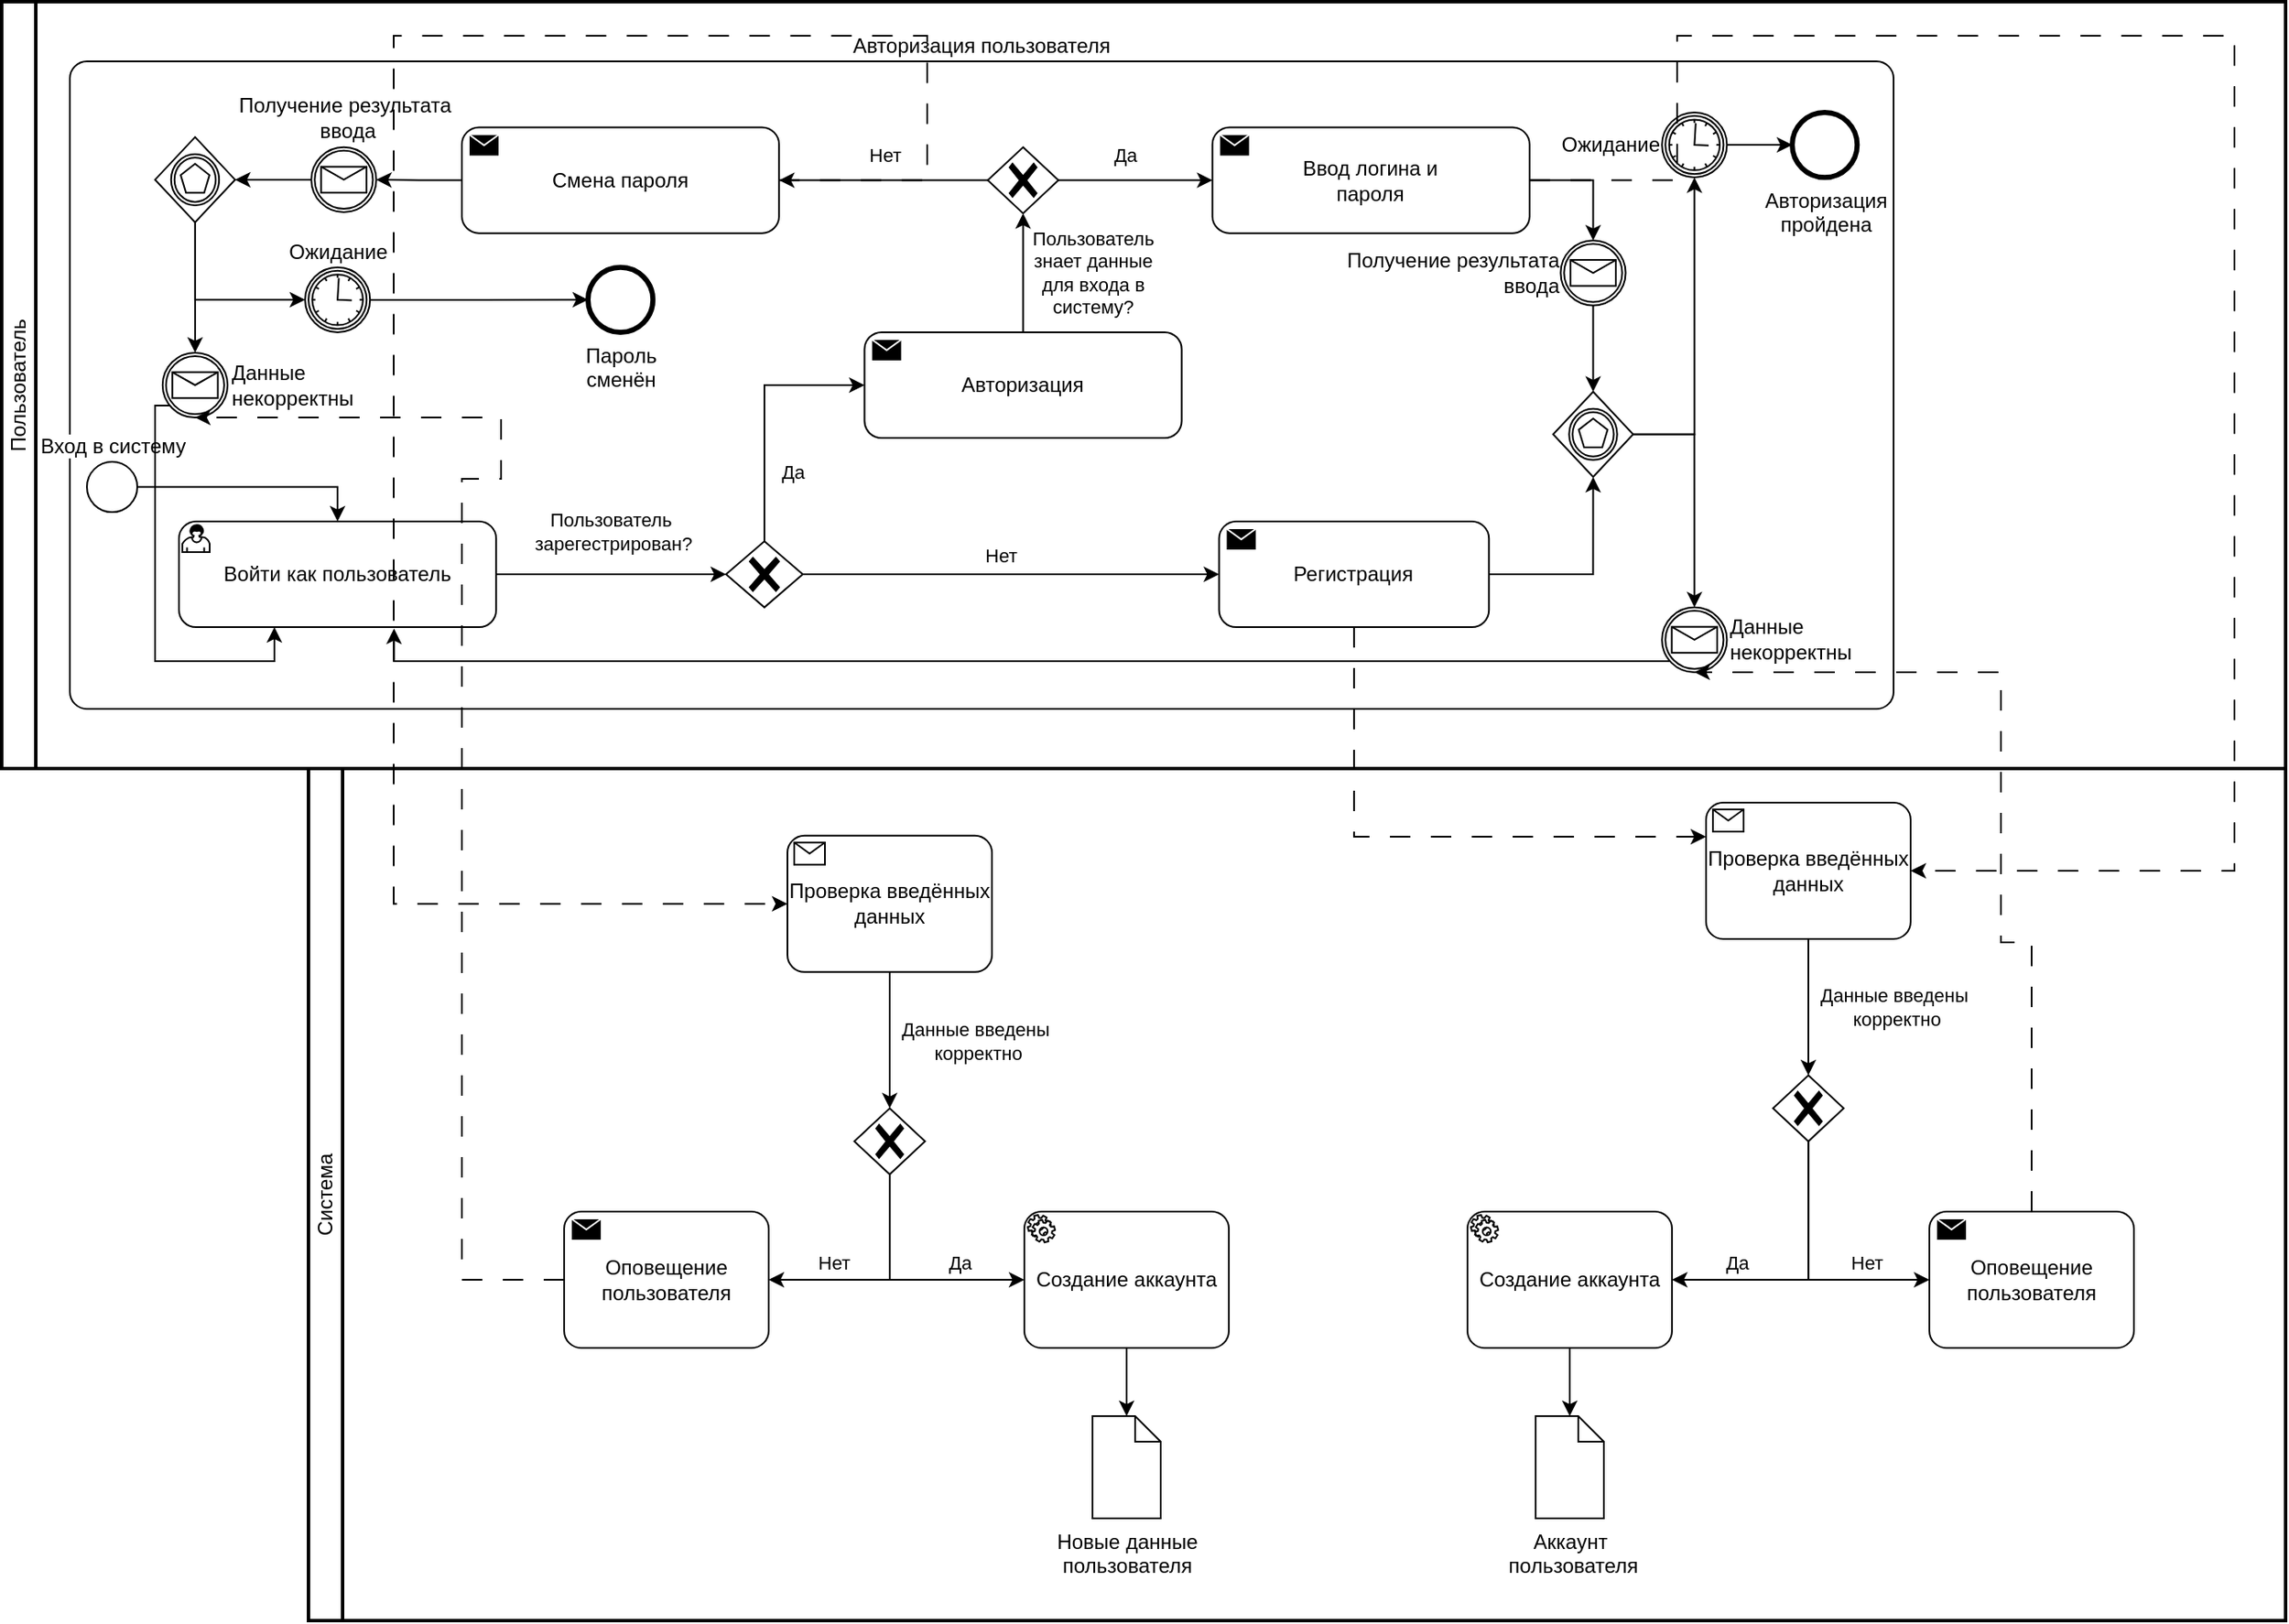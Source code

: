 <mxfile version="22.0.2" type="device">
  <diagram name="Страница — 1" id="3GIuye52539Su6vPvRA3">
    <mxGraphModel dx="1134" dy="617" grid="1" gridSize="10" guides="1" tooltips="1" connect="1" arrows="1" fold="1" page="1" pageScale="1" pageWidth="827" pageHeight="1169" math="0" shadow="0">
      <root>
        <mxCell id="0" />
        <mxCell id="1" parent="0" />
        <mxCell id="qgdFLBGVst71Hf-DFrZd-1" value="Пользователь" style="swimlane;html=1;startSize=20;fontStyle=0;collapsible=0;horizontal=0;swimlaneLine=1;swimlaneFillColor=#ffffff;strokeWidth=2;whiteSpace=wrap;labelPosition=center;verticalLabelPosition=middle;align=center;verticalAlign=middle;" parent="1" vertex="1">
          <mxGeometry x="40" y="130" width="1340" height="450" as="geometry" />
        </mxCell>
        <mxCell id="qgdFLBGVst71Hf-DFrZd-39" value="Авторизация пользователя" style="points=[[0.25,0,0],[0.5,0,0],[0.75,0,0],[1,0.25,0],[1,0.5,0],[1,0.75,0],[0.75,1,0],[0.5,1,0],[0.25,1,0],[0,0.75,0],[0,0.5,0],[0,0.25,0]];shape=mxgraph.bpmn.task;whiteSpace=wrap;rectStyle=rounded;size=10;html=1;container=1;expand=0;collapsible=0;taskMarker=abstract;labelPosition=center;verticalLabelPosition=top;align=center;verticalAlign=bottom;" parent="qgdFLBGVst71Hf-DFrZd-1" vertex="1">
          <mxGeometry x="40" y="35" width="1070" height="380" as="geometry" />
        </mxCell>
        <mxCell id="qgdFLBGVst71Hf-DFrZd-24" value="Вход в систему&lt;br&gt;" style="points=[[0.145,0.145,0],[0.5,0,0],[0.855,0.145,0],[1,0.5,0],[0.855,0.855,0],[0.5,1,0],[0.145,0.855,0],[0,0.5,0]];shape=mxgraph.bpmn.event;html=1;verticalLabelPosition=top;labelBackgroundColor=#ffffff;verticalAlign=bottom;align=center;perimeter=ellipsePerimeter;outlineConnect=0;aspect=fixed;outline=standard;symbol=general;horizontal=1;labelPosition=center;" parent="qgdFLBGVst71Hf-DFrZd-39" vertex="1">
          <mxGeometry x="10.002" y="235.002" width="29.543" height="29.543" as="geometry" />
        </mxCell>
        <mxCell id="qgdFLBGVst71Hf-DFrZd-27" value="Войти как пользователь" style="points=[[0.25,0,0],[0.5,0,0],[0.75,0,0],[1,0.25,0],[1,0.5,0],[1,0.75,0],[0.75,1,0],[0.5,1,0],[0.25,1,0],[0,0.75,0],[0,0.5,0],[0,0.25,0]];shape=mxgraph.bpmn.task;whiteSpace=wrap;rectStyle=rounded;size=10;html=1;container=1;expand=0;collapsible=0;taskMarker=user;" parent="qgdFLBGVst71Hf-DFrZd-39" vertex="1">
          <mxGeometry x="64.019" y="269.998" width="186.087" height="62.041" as="geometry" />
        </mxCell>
        <mxCell id="qgdFLBGVst71Hf-DFrZd-23" style="edgeStyle=orthogonalEdgeStyle;rounded=0;orthogonalLoop=1;jettySize=auto;html=1;" parent="qgdFLBGVst71Hf-DFrZd-39" source="qgdFLBGVst71Hf-DFrZd-24" target="qgdFLBGVst71Hf-DFrZd-27" edge="1">
          <mxGeometry relative="1" as="geometry" />
        </mxCell>
        <mxCell id="qgdFLBGVst71Hf-DFrZd-49" style="edgeStyle=orthogonalEdgeStyle;rounded=0;orthogonalLoop=1;jettySize=auto;html=1;" parent="qgdFLBGVst71Hf-DFrZd-39" source="qgdFLBGVst71Hf-DFrZd-28" target="qgdFLBGVst71Hf-DFrZd-48" edge="1">
          <mxGeometry relative="1" as="geometry" />
        </mxCell>
        <mxCell id="qgdFLBGVst71Hf-DFrZd-50" value="Нет" style="edgeLabel;html=1;align=center;verticalAlign=middle;resizable=0;points=[];" parent="qgdFLBGVst71Hf-DFrZd-49" vertex="1" connectable="0">
          <mxGeometry x="-0.023" y="2" relative="1" as="geometry">
            <mxPoint x="-4" y="-9" as="offset" />
          </mxGeometry>
        </mxCell>
        <mxCell id="qgdFLBGVst71Hf-DFrZd-28" value="" style="points=[[0.25,0.25,0],[0.5,0,0],[0.75,0.25,0],[1,0.5,0],[0.75,0.75,0],[0.5,1,0],[0.25,0.75,0],[0,0.5,0]];shape=mxgraph.bpmn.gateway2;html=1;verticalLabelPosition=bottom;labelBackgroundColor=#ffffff;verticalAlign=top;align=center;perimeter=rhombusPerimeter;outlineConnect=0;outline=none;symbol=none;gwType=exclusive;" parent="qgdFLBGVst71Hf-DFrZd-39" vertex="1">
          <mxGeometry x="384.98" y="281.63" width="45.02" height="38.78" as="geometry" />
        </mxCell>
        <mxCell id="qgdFLBGVst71Hf-DFrZd-25" style="edgeStyle=orthogonalEdgeStyle;rounded=0;orthogonalLoop=1;jettySize=auto;html=1;labelPosition=center;verticalLabelPosition=top;align=center;verticalAlign=bottom;" parent="qgdFLBGVst71Hf-DFrZd-39" source="qgdFLBGVst71Hf-DFrZd-27" target="qgdFLBGVst71Hf-DFrZd-28" edge="1">
          <mxGeometry relative="1" as="geometry" />
        </mxCell>
        <mxCell id="qgdFLBGVst71Hf-DFrZd-26" value="Пользователь&lt;br&gt;&amp;nbsp;зарегестрирован?" style="edgeLabel;html=1;align=center;verticalAlign=middle;resizable=0;points=[];" parent="qgdFLBGVst71Hf-DFrZd-25" vertex="1" connectable="0">
          <mxGeometry x="0.053" relative="1" as="geometry">
            <mxPoint x="-4" y="-25" as="offset" />
          </mxGeometry>
        </mxCell>
        <mxCell id="qgdFLBGVst71Hf-DFrZd-31" value="Авторизация" style="points=[[0.25,0,0],[0.5,0,0],[0.75,0,0],[1,0.25,0],[1,0.5,0],[1,0.75,0],[0.75,1,0],[0.5,1,0],[0.25,1,0],[0,0.75,0],[0,0.5,0],[0,0.25,0]];shape=mxgraph.bpmn.task;whiteSpace=wrap;rectStyle=rounded;size=10;html=1;container=1;expand=0;collapsible=0;taskMarker=send;" parent="qgdFLBGVst71Hf-DFrZd-39" vertex="1">
          <mxGeometry x="466.23" y="158.977" width="186.087" height="62.041" as="geometry" />
        </mxCell>
        <mxCell id="qgdFLBGVst71Hf-DFrZd-47" style="edgeStyle=orthogonalEdgeStyle;rounded=0;orthogonalLoop=1;jettySize=auto;html=1;labelPosition=center;verticalLabelPosition=top;align=center;verticalAlign=top;" parent="qgdFLBGVst71Hf-DFrZd-39" source="qgdFLBGVst71Hf-DFrZd-34" target="qgdFLBGVst71Hf-DFrZd-46" edge="1">
          <mxGeometry relative="1" as="geometry" />
        </mxCell>
        <mxCell id="qgdFLBGVst71Hf-DFrZd-125" value="Да" style="edgeLabel;html=1;align=center;verticalAlign=middle;resizable=0;points=[];" parent="qgdFLBGVst71Hf-DFrZd-47" vertex="1" connectable="0">
          <mxGeometry x="-0.145" relative="1" as="geometry">
            <mxPoint y="-15" as="offset" />
          </mxGeometry>
        </mxCell>
        <mxCell id="qgdFLBGVst71Hf-DFrZd-34" value="" style="points=[[0.25,0.25,0],[0.5,0,0],[0.75,0.25,0],[1,0.5,0],[0.75,0.75,0],[0.5,1,0],[0.25,0.75,0],[0,0.5,0]];shape=mxgraph.bpmn.gateway2;html=1;verticalLabelPosition=bottom;labelBackgroundColor=#ffffff;verticalAlign=top;align=center;perimeter=rhombusPerimeter;outlineConnect=0;outline=none;symbol=none;gwType=exclusive;" parent="qgdFLBGVst71Hf-DFrZd-39" vertex="1">
          <mxGeometry x="538.54" y="50.41" width="41.46" height="38.78" as="geometry" />
        </mxCell>
        <mxCell id="qgdFLBGVst71Hf-DFrZd-29" style="edgeStyle=orthogonalEdgeStyle;rounded=0;orthogonalLoop=1;jettySize=auto;html=1;" parent="qgdFLBGVst71Hf-DFrZd-39" source="qgdFLBGVst71Hf-DFrZd-31" target="qgdFLBGVst71Hf-DFrZd-34" edge="1">
          <mxGeometry relative="1" as="geometry" />
        </mxCell>
        <mxCell id="qgdFLBGVst71Hf-DFrZd-30" value="Пользователь&lt;br&gt;знает данные&lt;br&gt;для входа в&lt;br&gt;систему?" style="edgeLabel;html=1;align=center;verticalAlign=middle;resizable=0;points=[];" parent="qgdFLBGVst71Hf-DFrZd-29" vertex="1" connectable="0">
          <mxGeometry x="-0.019" relative="1" as="geometry">
            <mxPoint x="40" y="-1" as="offset" />
          </mxGeometry>
        </mxCell>
        <mxCell id="qgdFLBGVst71Hf-DFrZd-35" value="Смена пароля" style="points=[[0.25,0,0],[0.5,0,0],[0.75,0,0],[1,0.25,0],[1,0.5,0],[1,0.75,0],[0.75,1,0],[0.5,1,0],[0.25,1,0],[0,0.75,0],[0,0.5,0],[0,0.25,0]];shape=mxgraph.bpmn.task;whiteSpace=wrap;rectStyle=rounded;size=10;html=1;container=1;expand=0;collapsible=0;taskMarker=send;" parent="qgdFLBGVst71Hf-DFrZd-39" vertex="1">
          <mxGeometry x="230.002" y="38.776" width="186.087" height="62.041" as="geometry" />
        </mxCell>
        <mxCell id="qgdFLBGVst71Hf-DFrZd-36" style="edgeStyle=orthogonalEdgeStyle;rounded=0;orthogonalLoop=1;jettySize=auto;html=1;entryX=1;entryY=0.5;entryDx=0;entryDy=0;entryPerimeter=0;" parent="qgdFLBGVst71Hf-DFrZd-39" source="qgdFLBGVst71Hf-DFrZd-34" target="qgdFLBGVst71Hf-DFrZd-35" edge="1">
          <mxGeometry relative="1" as="geometry" />
        </mxCell>
        <mxCell id="qgdFLBGVst71Hf-DFrZd-37" value="Нет" style="edgeLabel;html=1;align=center;verticalAlign=middle;resizable=0;points=[];" parent="qgdFLBGVst71Hf-DFrZd-36" vertex="1" connectable="0">
          <mxGeometry x="-0.01" y="1" relative="1" as="geometry">
            <mxPoint y="-16" as="offset" />
          </mxGeometry>
        </mxCell>
        <mxCell id="qgdFLBGVst71Hf-DFrZd-41" style="edgeStyle=orthogonalEdgeStyle;rounded=0;orthogonalLoop=1;jettySize=auto;html=1;entryX=0;entryY=0.5;entryDx=0;entryDy=0;entryPerimeter=0;exitX=0.5;exitY=0;exitDx=0;exitDy=0;exitPerimeter=0;" parent="qgdFLBGVst71Hf-DFrZd-39" source="qgdFLBGVst71Hf-DFrZd-28" target="qgdFLBGVst71Hf-DFrZd-31" edge="1">
          <mxGeometry relative="1" as="geometry">
            <Array as="points">
              <mxPoint x="407" y="190" />
            </Array>
          </mxGeometry>
        </mxCell>
        <mxCell id="qgdFLBGVst71Hf-DFrZd-44" value="Да" style="edgeLabel;html=1;align=center;verticalAlign=middle;resizable=0;points=[];" parent="qgdFLBGVst71Hf-DFrZd-41" vertex="1" connectable="0">
          <mxGeometry x="-0.454" relative="1" as="geometry">
            <mxPoint x="16" as="offset" />
          </mxGeometry>
        </mxCell>
        <mxCell id="qgdFLBGVst71Hf-DFrZd-53" style="edgeStyle=orthogonalEdgeStyle;rounded=0;orthogonalLoop=1;jettySize=auto;html=1;" parent="qgdFLBGVst71Hf-DFrZd-39" source="qgdFLBGVst71Hf-DFrZd-46" target="qgdFLBGVst71Hf-DFrZd-52" edge="1">
          <mxGeometry relative="1" as="geometry" />
        </mxCell>
        <mxCell id="qgdFLBGVst71Hf-DFrZd-46" value="Ввод логина и&lt;br&gt;пароля" style="points=[[0.25,0,0],[0.5,0,0],[0.75,0,0],[1,0.25,0],[1,0.5,0],[1,0.75,0],[0.75,1,0],[0.5,1,0],[0.25,1,0],[0,0.75,0],[0,0.5,0],[0,0.25,0]];shape=mxgraph.bpmn.task;whiteSpace=wrap;rectStyle=rounded;size=10;html=1;container=1;expand=0;collapsible=0;taskMarker=send;" parent="qgdFLBGVst71Hf-DFrZd-39" vertex="1">
          <mxGeometry x="670.344" y="38.78" width="186.087" height="62.041" as="geometry" />
        </mxCell>
        <mxCell id="qgdFLBGVst71Hf-DFrZd-48" value="Регистрация" style="points=[[0.25,0,0],[0.5,0,0],[0.75,0,0],[1,0.25,0],[1,0.5,0],[1,0.75,0],[0.75,1,0],[0.5,1,0],[0.25,1,0],[0,0.75,0],[0,0.5,0],[0,0.25,0]];shape=mxgraph.bpmn.task;whiteSpace=wrap;rectStyle=rounded;size=10;html=1;container=1;expand=0;collapsible=0;taskMarker=send;" parent="qgdFLBGVst71Hf-DFrZd-39" vertex="1">
          <mxGeometry x="674.268" y="270" width="158.337" height="62.041" as="geometry" />
        </mxCell>
        <mxCell id="qgdFLBGVst71Hf-DFrZd-60" style="edgeStyle=orthogonalEdgeStyle;rounded=0;orthogonalLoop=1;jettySize=auto;html=1;" parent="qgdFLBGVst71Hf-DFrZd-39" source="qgdFLBGVst71Hf-DFrZd-52" target="qgdFLBGVst71Hf-DFrZd-54" edge="1">
          <mxGeometry relative="1" as="geometry" />
        </mxCell>
        <mxCell id="qgdFLBGVst71Hf-DFrZd-52" value="Получение результата&lt;br&gt;&amp;nbsp;ввода" style="points=[[0.145,0.145,0],[0.5,0,0],[0.855,0.145,0],[1,0.5,0],[0.855,0.855,0],[0.5,1,0],[0.145,0.855,0],[0,0.5,0]];shape=mxgraph.bpmn.event;html=1;verticalLabelPosition=middle;labelBackgroundColor=#ffffff;verticalAlign=middle;align=right;perimeter=ellipsePerimeter;outlineConnect=0;aspect=fixed;outline=catching;symbol=message;labelPosition=left;" parent="qgdFLBGVst71Hf-DFrZd-39" vertex="1">
          <mxGeometry x="874.685" y="105.1" width="38.095" height="38.095" as="geometry" />
        </mxCell>
        <mxCell id="qgdFLBGVst71Hf-DFrZd-65" style="edgeStyle=orthogonalEdgeStyle;rounded=0;orthogonalLoop=1;jettySize=auto;html=1;" parent="qgdFLBGVst71Hf-DFrZd-39" source="qgdFLBGVst71Hf-DFrZd-54" target="qgdFLBGVst71Hf-DFrZd-63" edge="1">
          <mxGeometry relative="1" as="geometry" />
        </mxCell>
        <mxCell id="qgdFLBGVst71Hf-DFrZd-54" value="" style="points=[[0.25,0.25,0],[0.5,0,0],[0.75,0.25,0],[1,0.5,0],[0.75,0.75,0],[0.5,1,0],[0.25,0.75,0],[0,0.5,0]];shape=mxgraph.bpmn.gateway2;html=1;verticalLabelPosition=bottom;labelBackgroundColor=#ffffff;verticalAlign=top;align=center;perimeter=rhombusPerimeter;outlineConnect=0;outline=catching;symbol=multiple;" parent="qgdFLBGVst71Hf-DFrZd-39" vertex="1">
          <mxGeometry x="870.271" y="193.88" width="46.93" height="50" as="geometry" />
        </mxCell>
        <mxCell id="qgdFLBGVst71Hf-DFrZd-59" style="edgeStyle=orthogonalEdgeStyle;rounded=0;orthogonalLoop=1;jettySize=auto;html=1;entryX=0.5;entryY=1;entryDx=0;entryDy=0;entryPerimeter=0;" parent="qgdFLBGVst71Hf-DFrZd-39" source="qgdFLBGVst71Hf-DFrZd-48" target="qgdFLBGVst71Hf-DFrZd-54" edge="1">
          <mxGeometry relative="1" as="geometry" />
        </mxCell>
        <mxCell id="qgdFLBGVst71Hf-DFrZd-62" value="Ожидание" style="points=[[0.145,0.145,0],[0.5,0,0],[0.855,0.145,0],[1,0.5,0],[0.855,0.855,0],[0.5,1,0],[0.145,0.855,0],[0,0.5,0]];shape=mxgraph.bpmn.event;html=1;verticalLabelPosition=middle;labelBackgroundColor=#ffffff;verticalAlign=middle;align=right;perimeter=ellipsePerimeter;outlineConnect=0;aspect=fixed;outline=catching;symbol=timer;labelPosition=left;" parent="qgdFLBGVst71Hf-DFrZd-39" vertex="1">
          <mxGeometry x="934.128" y="30" width="38.095" height="38.095" as="geometry" />
        </mxCell>
        <mxCell id="qgdFLBGVst71Hf-DFrZd-63" value="Данные&lt;br&gt;некорректны" style="points=[[0.145,0.145,0],[0.5,0,0],[0.855,0.145,0],[1,0.5,0],[0.855,0.855,0],[0.5,1,0],[0.145,0.855,0],[0,0.5,0]];shape=mxgraph.bpmn.event;html=1;verticalLabelPosition=middle;labelBackgroundColor=#ffffff;verticalAlign=middle;align=left;perimeter=ellipsePerimeter;outlineConnect=0;aspect=fixed;outline=catching;symbol=message;labelPosition=right;" parent="qgdFLBGVst71Hf-DFrZd-39" vertex="1">
          <mxGeometry x="934.128" y="320.41" width="38.095" height="38.095" as="geometry" />
        </mxCell>
        <mxCell id="qgdFLBGVst71Hf-DFrZd-64" style="edgeStyle=orthogonalEdgeStyle;rounded=0;orthogonalLoop=1;jettySize=auto;html=1;entryX=0.5;entryY=1;entryDx=0;entryDy=0;entryPerimeter=0;" parent="qgdFLBGVst71Hf-DFrZd-39" source="qgdFLBGVst71Hf-DFrZd-54" target="qgdFLBGVst71Hf-DFrZd-62" edge="1">
          <mxGeometry relative="1" as="geometry" />
        </mxCell>
        <mxCell id="qgdFLBGVst71Hf-DFrZd-66" value="Авторизация &lt;br&gt;пройдена" style="points=[[0.145,0.145,0],[0.5,0,0],[0.855,0.145,0],[1,0.5,0],[0.855,0.855,0],[0.5,1,0],[0.145,0.855,0],[0,0.5,0]];shape=mxgraph.bpmn.event;html=1;verticalLabelPosition=bottom;labelBackgroundColor=#ffffff;verticalAlign=top;align=center;perimeter=ellipsePerimeter;outlineConnect=0;aspect=fixed;outline=end;symbol=terminate2;" parent="qgdFLBGVst71Hf-DFrZd-39" vertex="1">
          <mxGeometry x="1010.553" y="30.0" width="38.095" height="38.095" as="geometry" />
        </mxCell>
        <mxCell id="qgdFLBGVst71Hf-DFrZd-69" style="edgeStyle=orthogonalEdgeStyle;rounded=0;orthogonalLoop=1;jettySize=auto;html=1;entryX=0;entryY=0.5;entryDx=0;entryDy=0;entryPerimeter=0;" parent="qgdFLBGVst71Hf-DFrZd-39" source="qgdFLBGVst71Hf-DFrZd-62" target="qgdFLBGVst71Hf-DFrZd-66" edge="1">
          <mxGeometry relative="1" as="geometry" />
        </mxCell>
        <mxCell id="qgdFLBGVst71Hf-DFrZd-77" style="edgeStyle=orthogonalEdgeStyle;rounded=0;orthogonalLoop=1;jettySize=auto;html=1;entryX=0.678;entryY=1.014;entryDx=0;entryDy=0;entryPerimeter=0;" parent="qgdFLBGVst71Hf-DFrZd-39" source="qgdFLBGVst71Hf-DFrZd-63" target="qgdFLBGVst71Hf-DFrZd-27" edge="1">
          <mxGeometry relative="1" as="geometry">
            <Array as="points">
              <mxPoint x="190" y="352" />
            </Array>
          </mxGeometry>
        </mxCell>
        <mxCell id="qgdFLBGVst71Hf-DFrZd-122" style="edgeStyle=orthogonalEdgeStyle;rounded=0;orthogonalLoop=1;jettySize=auto;html=1;" parent="qgdFLBGVst71Hf-DFrZd-39" source="qgdFLBGVst71Hf-DFrZd-113" target="qgdFLBGVst71Hf-DFrZd-121" edge="1">
          <mxGeometry relative="1" as="geometry" />
        </mxCell>
        <mxCell id="qgdFLBGVst71Hf-DFrZd-113" value="" style="points=[[0.25,0.25,0],[0.5,0,0],[0.75,0.25,0],[1,0.5,0],[0.75,0.75,0],[0.5,1,0],[0.25,0.75,0],[0,0.5,0]];shape=mxgraph.bpmn.gateway2;html=1;verticalLabelPosition=bottom;labelBackgroundColor=#ffffff;verticalAlign=top;align=center;perimeter=rhombusPerimeter;outlineConnect=0;outline=catching;symbol=multiple;" parent="qgdFLBGVst71Hf-DFrZd-39" vertex="1">
          <mxGeometry x="50.0" y="44.46" width="46.93" height="50" as="geometry" />
        </mxCell>
        <mxCell id="qgdFLBGVst71Hf-DFrZd-111" value="Получение результата&lt;br&gt;&amp;nbsp;ввода" style="points=[[0.145,0.145,0],[0.5,0,0],[0.855,0.145,0],[1,0.5,0],[0.855,0.855,0],[0.5,1,0],[0.145,0.855,0],[0,0.5,0]];shape=mxgraph.bpmn.event;html=1;verticalLabelPosition=top;labelBackgroundColor=#ffffff;verticalAlign=bottom;align=center;perimeter=ellipsePerimeter;outlineConnect=0;aspect=fixed;outline=catching;symbol=message;labelPosition=center;" parent="qgdFLBGVst71Hf-DFrZd-39" vertex="1">
          <mxGeometry x="141.663" y="50.41" width="38.095" height="38.095" as="geometry" />
        </mxCell>
        <mxCell id="qgdFLBGVst71Hf-DFrZd-110" style="edgeStyle=orthogonalEdgeStyle;rounded=0;orthogonalLoop=1;jettySize=auto;html=1;" parent="qgdFLBGVst71Hf-DFrZd-39" source="qgdFLBGVst71Hf-DFrZd-111" target="qgdFLBGVst71Hf-DFrZd-113" edge="1">
          <mxGeometry relative="1" as="geometry" />
        </mxCell>
        <mxCell id="qgdFLBGVst71Hf-DFrZd-119" style="edgeStyle=orthogonalEdgeStyle;rounded=0;orthogonalLoop=1;jettySize=auto;html=1;entryX=1;entryY=0.5;entryDx=0;entryDy=0;entryPerimeter=0;" parent="qgdFLBGVst71Hf-DFrZd-39" source="qgdFLBGVst71Hf-DFrZd-35" target="qgdFLBGVst71Hf-DFrZd-111" edge="1">
          <mxGeometry relative="1" as="geometry" />
        </mxCell>
        <mxCell id="qgdFLBGVst71Hf-DFrZd-116" value="Пароль&lt;br&gt;сменён" style="points=[[0.145,0.145,0],[0.5,0,0],[0.855,0.145,0],[1,0.5,0],[0.855,0.855,0],[0.5,1,0],[0.145,0.855,0],[0,0.5,0]];shape=mxgraph.bpmn.event;html=1;verticalLabelPosition=bottom;labelBackgroundColor=#ffffff;verticalAlign=top;align=center;perimeter=ellipsePerimeter;outlineConnect=0;aspect=fixed;outline=end;symbol=terminate2;" parent="qgdFLBGVst71Hf-DFrZd-39" vertex="1">
          <mxGeometry x="304.002" y="120.88" width="38.095" height="38.095" as="geometry" />
        </mxCell>
        <mxCell id="qgdFLBGVst71Hf-DFrZd-114" value="Ожидание" style="points=[[0.145,0.145,0],[0.5,0,0],[0.855,0.145,0],[1,0.5,0],[0.855,0.855,0],[0.5,1,0],[0.145,0.855,0],[0,0.5,0]];shape=mxgraph.bpmn.event;html=1;verticalLabelPosition=top;labelBackgroundColor=#ffffff;verticalAlign=bottom;align=center;perimeter=ellipsePerimeter;outlineConnect=0;aspect=fixed;outline=catching;symbol=timer;labelPosition=center;" parent="qgdFLBGVst71Hf-DFrZd-39" vertex="1">
          <mxGeometry x="138.016" y="120.88" width="38.095" height="38.095" as="geometry" />
        </mxCell>
        <mxCell id="qgdFLBGVst71Hf-DFrZd-117" style="edgeStyle=orthogonalEdgeStyle;rounded=0;orthogonalLoop=1;jettySize=auto;html=1;entryX=0;entryY=0.5;entryDx=0;entryDy=0;entryPerimeter=0;" parent="qgdFLBGVst71Hf-DFrZd-39" source="qgdFLBGVst71Hf-DFrZd-114" target="qgdFLBGVst71Hf-DFrZd-116" edge="1">
          <mxGeometry relative="1" as="geometry" />
        </mxCell>
        <mxCell id="qgdFLBGVst71Hf-DFrZd-120" style="edgeStyle=orthogonalEdgeStyle;rounded=0;orthogonalLoop=1;jettySize=auto;html=1;entryX=0;entryY=0.5;entryDx=0;entryDy=0;entryPerimeter=0;" parent="qgdFLBGVst71Hf-DFrZd-39" source="qgdFLBGVst71Hf-DFrZd-113" target="qgdFLBGVst71Hf-DFrZd-114" edge="1">
          <mxGeometry relative="1" as="geometry">
            <Array as="points">
              <mxPoint x="73" y="140" />
            </Array>
          </mxGeometry>
        </mxCell>
        <mxCell id="qgdFLBGVst71Hf-DFrZd-121" value="Данные&lt;br&gt;некорректны" style="points=[[0.145,0.145,0],[0.5,0,0],[0.855,0.145,0],[1,0.5,0],[0.855,0.855,0],[0.5,1,0],[0.145,0.855,0],[0,0.5,0]];shape=mxgraph.bpmn.event;html=1;verticalLabelPosition=middle;labelBackgroundColor=#ffffff;verticalAlign=middle;align=left;perimeter=ellipsePerimeter;outlineConnect=0;aspect=fixed;outline=catching;symbol=message;labelPosition=right;" parent="qgdFLBGVst71Hf-DFrZd-39" vertex="1">
          <mxGeometry x="54.418" y="170.95" width="38.095" height="38.095" as="geometry" />
        </mxCell>
        <mxCell id="qgdFLBGVst71Hf-DFrZd-123" style="edgeStyle=orthogonalEdgeStyle;rounded=0;orthogonalLoop=1;jettySize=auto;html=1;" parent="qgdFLBGVst71Hf-DFrZd-39" source="qgdFLBGVst71Hf-DFrZd-121" edge="1">
          <mxGeometry relative="1" as="geometry">
            <mxPoint x="120" y="332" as="targetPoint" />
            <Array as="points">
              <mxPoint x="50" y="202" />
              <mxPoint x="50" y="352" />
              <mxPoint x="120" y="352" />
            </Array>
          </mxGeometry>
        </mxCell>
        <mxCell id="qgdFLBGVst71Hf-DFrZd-71" value="Система" style="swimlane;html=1;startSize=20;fontStyle=0;collapsible=0;horizontal=0;swimlaneLine=1;swimlaneFillColor=#ffffff;strokeWidth=2;whiteSpace=wrap;" parent="1" vertex="1">
          <mxGeometry x="220" y="580" width="1160" height="500" as="geometry" />
        </mxCell>
        <mxCell id="qgdFLBGVst71Hf-DFrZd-73" value="Проверка введённых данных" style="points=[[0.25,0,0],[0.5,0,0],[0.75,0,0],[1,0.25,0],[1,0.5,0],[1,0.75,0],[0.75,1,0],[0.5,1,0],[0.25,1,0],[0,0.75,0],[0,0.5,0],[0,0.25,0]];shape=mxgraph.bpmn.task;whiteSpace=wrap;rectStyle=rounded;size=10;html=1;container=1;expand=0;collapsible=0;taskMarker=receive;" parent="qgdFLBGVst71Hf-DFrZd-71" vertex="1">
          <mxGeometry x="820" y="20" width="120" height="80" as="geometry" />
        </mxCell>
        <mxCell id="qgdFLBGVst71Hf-DFrZd-84" value="" style="points=[[0.25,0.25,0],[0.5,0,0],[0.75,0.25,0],[1,0.5,0],[0.75,0.75,0],[0.5,1,0],[0.25,0.75,0],[0,0.5,0]];shape=mxgraph.bpmn.gateway2;html=1;verticalLabelPosition=bottom;labelBackgroundColor=#ffffff;verticalAlign=top;align=center;perimeter=rhombusPerimeter;outlineConnect=0;outline=none;symbol=none;gwType=exclusive;" parent="qgdFLBGVst71Hf-DFrZd-71" vertex="1">
          <mxGeometry x="859.27" y="180" width="41.46" height="38.78" as="geometry" />
        </mxCell>
        <mxCell id="qgdFLBGVst71Hf-DFrZd-85" style="edgeStyle=orthogonalEdgeStyle;rounded=0;orthogonalLoop=1;jettySize=auto;html=1;entryX=0.5;entryY=0;entryDx=0;entryDy=0;entryPerimeter=0;labelPosition=center;verticalLabelPosition=top;align=center;verticalAlign=bottom;" parent="qgdFLBGVst71Hf-DFrZd-71" source="qgdFLBGVst71Hf-DFrZd-73" target="qgdFLBGVst71Hf-DFrZd-84" edge="1">
          <mxGeometry relative="1" as="geometry" />
        </mxCell>
        <mxCell id="qgdFLBGVst71Hf-DFrZd-87" value="Данные введены&lt;br&gt;&amp;nbsp;корректно" style="edgeLabel;html=1;align=center;verticalAlign=middle;resizable=0;points=[];" parent="qgdFLBGVst71Hf-DFrZd-85" vertex="1" connectable="0">
          <mxGeometry relative="1" as="geometry">
            <mxPoint x="50" as="offset" />
          </mxGeometry>
        </mxCell>
        <mxCell id="qgdFLBGVst71Hf-DFrZd-89" value="Оповещение пользователя" style="points=[[0.25,0,0],[0.5,0,0],[0.75,0,0],[1,0.25,0],[1,0.5,0],[1,0.75,0],[0.75,1,0],[0.5,1,0],[0.25,1,0],[0,0.75,0],[0,0.5,0],[0,0.25,0]];shape=mxgraph.bpmn.task;whiteSpace=wrap;rectStyle=rounded;size=10;html=1;container=1;expand=0;collapsible=0;taskMarker=send;" parent="qgdFLBGVst71Hf-DFrZd-71" vertex="1">
          <mxGeometry x="951" y="260" width="120" height="80" as="geometry" />
        </mxCell>
        <mxCell id="qgdFLBGVst71Hf-DFrZd-90" value="Создание аккаунта" style="points=[[0.25,0,0],[0.5,0,0],[0.75,0,0],[1,0.25,0],[1,0.5,0],[1,0.75,0],[0.75,1,0],[0.5,1,0],[0.25,1,0],[0,0.75,0],[0,0.5,0],[0,0.25,0]];shape=mxgraph.bpmn.task;whiteSpace=wrap;rectStyle=rounded;size=10;html=1;container=1;expand=0;collapsible=0;taskMarker=service;" parent="qgdFLBGVst71Hf-DFrZd-71" vertex="1">
          <mxGeometry x="680" y="260" width="120" height="80" as="geometry" />
        </mxCell>
        <mxCell id="qgdFLBGVst71Hf-DFrZd-91" style="edgeStyle=orthogonalEdgeStyle;rounded=0;orthogonalLoop=1;jettySize=auto;html=1;entryX=1;entryY=0.5;entryDx=0;entryDy=0;entryPerimeter=0;" parent="qgdFLBGVst71Hf-DFrZd-71" source="qgdFLBGVst71Hf-DFrZd-84" target="qgdFLBGVst71Hf-DFrZd-90" edge="1">
          <mxGeometry relative="1" as="geometry">
            <Array as="points">
              <mxPoint x="880" y="300" />
            </Array>
          </mxGeometry>
        </mxCell>
        <mxCell id="qgdFLBGVst71Hf-DFrZd-94" value="Да" style="edgeLabel;html=1;align=center;verticalAlign=middle;resizable=0;points=[];" parent="qgdFLBGVst71Hf-DFrZd-91" vertex="1" connectable="0">
          <mxGeometry x="0.54" relative="1" as="geometry">
            <mxPoint y="-10" as="offset" />
          </mxGeometry>
        </mxCell>
        <mxCell id="qgdFLBGVst71Hf-DFrZd-92" style="edgeStyle=orthogonalEdgeStyle;rounded=0;orthogonalLoop=1;jettySize=auto;html=1;entryX=0;entryY=0.5;entryDx=0;entryDy=0;entryPerimeter=0;" parent="qgdFLBGVst71Hf-DFrZd-71" source="qgdFLBGVst71Hf-DFrZd-84" target="qgdFLBGVst71Hf-DFrZd-89" edge="1">
          <mxGeometry relative="1" as="geometry">
            <Array as="points">
              <mxPoint x="880" y="300" />
            </Array>
          </mxGeometry>
        </mxCell>
        <mxCell id="qgdFLBGVst71Hf-DFrZd-95" value="Нет" style="edgeLabel;html=1;align=center;verticalAlign=middle;resizable=0;points=[];" parent="qgdFLBGVst71Hf-DFrZd-92" vertex="1" connectable="0">
          <mxGeometry x="0.513" y="-3" relative="1" as="geometry">
            <mxPoint y="-13" as="offset" />
          </mxGeometry>
        </mxCell>
        <mxCell id="qgdFLBGVst71Hf-DFrZd-98" value="Проверка введённых данных" style="points=[[0.25,0,0],[0.5,0,0],[0.75,0,0],[1,0.25,0],[1,0.5,0],[1,0.75,0],[0.75,1,0],[0.5,1,0],[0.25,1,0],[0,0.75,0],[0,0.5,0],[0,0.25,0]];shape=mxgraph.bpmn.task;whiteSpace=wrap;rectStyle=rounded;size=10;html=1;container=1;expand=0;collapsible=0;taskMarker=receive;" parent="qgdFLBGVst71Hf-DFrZd-71" vertex="1">
          <mxGeometry x="281" y="39.39" width="120" height="80" as="geometry" />
        </mxCell>
        <mxCell id="qgdFLBGVst71Hf-DFrZd-99" value="" style="points=[[0.25,0.25,0],[0.5,0,0],[0.75,0.25,0],[1,0.5,0],[0.75,0.75,0],[0.5,1,0],[0.25,0.75,0],[0,0.5,0]];shape=mxgraph.bpmn.gateway2;html=1;verticalLabelPosition=bottom;labelBackgroundColor=#ffffff;verticalAlign=top;align=center;perimeter=rhombusPerimeter;outlineConnect=0;outline=none;symbol=none;gwType=exclusive;" parent="qgdFLBGVst71Hf-DFrZd-71" vertex="1">
          <mxGeometry x="320.27" y="199.39" width="41.46" height="38.78" as="geometry" />
        </mxCell>
        <mxCell id="qgdFLBGVst71Hf-DFrZd-100" style="edgeStyle=orthogonalEdgeStyle;rounded=0;orthogonalLoop=1;jettySize=auto;html=1;entryX=0.5;entryY=0;entryDx=0;entryDy=0;entryPerimeter=0;labelPosition=center;verticalLabelPosition=top;align=center;verticalAlign=bottom;" parent="qgdFLBGVst71Hf-DFrZd-71" source="qgdFLBGVst71Hf-DFrZd-98" target="qgdFLBGVst71Hf-DFrZd-99" edge="1">
          <mxGeometry relative="1" as="geometry" />
        </mxCell>
        <mxCell id="qgdFLBGVst71Hf-DFrZd-101" value="Данные введены&lt;br&gt;&amp;nbsp;корректно" style="edgeLabel;html=1;align=center;verticalAlign=middle;resizable=0;points=[];" parent="qgdFLBGVst71Hf-DFrZd-100" vertex="1" connectable="0">
          <mxGeometry relative="1" as="geometry">
            <mxPoint x="50" as="offset" />
          </mxGeometry>
        </mxCell>
        <mxCell id="qgdFLBGVst71Hf-DFrZd-102" value="Оповещение пользователя" style="points=[[0.25,0,0],[0.5,0,0],[0.75,0,0],[1,0.25,0],[1,0.5,0],[1,0.75,0],[0.75,1,0],[0.5,1,0],[0.25,1,0],[0,0.75,0],[0,0.5,0],[0,0.25,0]];shape=mxgraph.bpmn.task;whiteSpace=wrap;rectStyle=rounded;size=10;html=1;container=1;expand=0;collapsible=0;taskMarker=send;" parent="qgdFLBGVst71Hf-DFrZd-71" vertex="1">
          <mxGeometry x="150" y="260" width="120" height="80" as="geometry" />
        </mxCell>
        <mxCell id="qgdFLBGVst71Hf-DFrZd-103" value="Создание аккаунта" style="points=[[0.25,0,0],[0.5,0,0],[0.75,0,0],[1,0.25,0],[1,0.5,0],[1,0.75,0],[0.75,1,0],[0.5,1,0],[0.25,1,0],[0,0.75,0],[0,0.5,0],[0,0.25,0]];shape=mxgraph.bpmn.task;whiteSpace=wrap;rectStyle=rounded;size=10;html=1;container=1;expand=0;collapsible=0;taskMarker=service;" parent="qgdFLBGVst71Hf-DFrZd-71" vertex="1">
          <mxGeometry x="420" y="260" width="120" height="80" as="geometry" />
        </mxCell>
        <mxCell id="qgdFLBGVst71Hf-DFrZd-108" value="Новые данные&lt;br&gt;пользователя" style="shape=mxgraph.bpmn.data;labelPosition=center;verticalLabelPosition=bottom;align=center;verticalAlign=top;size=15;html=1;" parent="qgdFLBGVst71Hf-DFrZd-71" vertex="1">
          <mxGeometry x="460" y="380" width="40" height="60" as="geometry" />
        </mxCell>
        <mxCell id="qgdFLBGVst71Hf-DFrZd-128" style="edgeStyle=orthogonalEdgeStyle;rounded=0;orthogonalLoop=1;jettySize=auto;html=1;entryX=0;entryY=0.5;entryDx=0;entryDy=0;entryPerimeter=0;" parent="qgdFLBGVst71Hf-DFrZd-71" source="qgdFLBGVst71Hf-DFrZd-99" target="qgdFLBGVst71Hf-DFrZd-103" edge="1">
          <mxGeometry relative="1" as="geometry">
            <Array as="points">
              <mxPoint x="341" y="300" />
            </Array>
          </mxGeometry>
        </mxCell>
        <mxCell id="qgdFLBGVst71Hf-DFrZd-136" value="Да" style="edgeLabel;html=1;align=center;verticalAlign=middle;resizable=0;points=[];" parent="qgdFLBGVst71Hf-DFrZd-128" vertex="1" connectable="0">
          <mxGeometry x="0.424" y="1" relative="1" as="geometry">
            <mxPoint x="2" y="-9" as="offset" />
          </mxGeometry>
        </mxCell>
        <mxCell id="qgdFLBGVst71Hf-DFrZd-131" style="edgeStyle=orthogonalEdgeStyle;rounded=0;orthogonalLoop=1;jettySize=auto;html=1;entryX=0;entryY=0;entryDx=20;entryDy=0;entryPerimeter=0;" parent="qgdFLBGVst71Hf-DFrZd-71" source="qgdFLBGVst71Hf-DFrZd-90" edge="1">
          <mxGeometry relative="1" as="geometry">
            <mxPoint x="740" y="380" as="targetPoint" />
          </mxGeometry>
        </mxCell>
        <mxCell id="qgdFLBGVst71Hf-DFrZd-132" value="Аккаунт&lt;br&gt;&amp;nbsp;пользователя" style="shape=mxgraph.bpmn.data;labelPosition=center;verticalLabelPosition=bottom;align=center;verticalAlign=top;size=15;html=1;" parent="qgdFLBGVst71Hf-DFrZd-71" vertex="1">
          <mxGeometry x="720" y="380" width="40" height="60" as="geometry" />
        </mxCell>
        <mxCell id="qgdFLBGVst71Hf-DFrZd-134" style="edgeStyle=orthogonalEdgeStyle;rounded=0;orthogonalLoop=1;jettySize=auto;html=1;entryX=0.5;entryY=0;entryDx=0;entryDy=0;entryPerimeter=0;" parent="qgdFLBGVst71Hf-DFrZd-71" source="qgdFLBGVst71Hf-DFrZd-103" target="qgdFLBGVst71Hf-DFrZd-108" edge="1">
          <mxGeometry relative="1" as="geometry" />
        </mxCell>
        <mxCell id="qgdFLBGVst71Hf-DFrZd-137" style="edgeStyle=orthogonalEdgeStyle;rounded=0;orthogonalLoop=1;jettySize=auto;html=1;entryX=1;entryY=0.5;entryDx=0;entryDy=0;entryPerimeter=0;" parent="qgdFLBGVst71Hf-DFrZd-71" source="qgdFLBGVst71Hf-DFrZd-99" target="qgdFLBGVst71Hf-DFrZd-102" edge="1">
          <mxGeometry relative="1" as="geometry">
            <Array as="points">
              <mxPoint x="341" y="300" />
            </Array>
          </mxGeometry>
        </mxCell>
        <mxCell id="qgdFLBGVst71Hf-DFrZd-138" value="Нет" style="edgeLabel;html=1;align=center;verticalAlign=middle;resizable=0;points=[];" parent="qgdFLBGVst71Hf-DFrZd-137" vertex="1" connectable="0">
          <mxGeometry x="0.426" relative="1" as="geometry">
            <mxPoint y="-10" as="offset" />
          </mxGeometry>
        </mxCell>
        <mxCell id="qgdFLBGVst71Hf-DFrZd-81" style="edgeStyle=orthogonalEdgeStyle;rounded=0;orthogonalLoop=1;jettySize=auto;html=1;dashed=1;dashPattern=12 12;" parent="1" source="qgdFLBGVst71Hf-DFrZd-48" edge="1">
          <mxGeometry relative="1" as="geometry">
            <mxPoint x="1040" y="620" as="targetPoint" />
            <Array as="points">
              <mxPoint x="1013" y="620" />
              <mxPoint x="1040" y="620" />
            </Array>
          </mxGeometry>
        </mxCell>
        <mxCell id="qgdFLBGVst71Hf-DFrZd-83" style="edgeStyle=orthogonalEdgeStyle;rounded=0;orthogonalLoop=1;jettySize=auto;html=1;entryX=1;entryY=0.5;entryDx=0;entryDy=0;entryPerimeter=0;dashed=1;dashPattern=12 12;" parent="1" source="qgdFLBGVst71Hf-DFrZd-46" target="qgdFLBGVst71Hf-DFrZd-73" edge="1">
          <mxGeometry relative="1" as="geometry">
            <Array as="points">
              <mxPoint x="1023" y="150" />
              <mxPoint x="1350" y="150" />
              <mxPoint x="1350" y="640" />
            </Array>
          </mxGeometry>
        </mxCell>
        <mxCell id="qgdFLBGVst71Hf-DFrZd-93" style="edgeStyle=orthogonalEdgeStyle;rounded=0;orthogonalLoop=1;jettySize=auto;html=1;entryX=0.5;entryY=1;entryDx=0;entryDy=0;entryPerimeter=0;dashed=1;dashPattern=12 12;" parent="1" source="qgdFLBGVst71Hf-DFrZd-89" target="qgdFLBGVst71Hf-DFrZd-63" edge="1">
          <mxGeometry relative="1" as="geometry">
            <mxPoint x="1210" y="560" as="targetPoint" />
            <Array as="points">
              <mxPoint x="1231" y="682" />
              <mxPoint x="1213" y="682" />
            </Array>
          </mxGeometry>
        </mxCell>
        <mxCell id="qgdFLBGVst71Hf-DFrZd-127" style="edgeStyle=orthogonalEdgeStyle;rounded=0;orthogonalLoop=1;jettySize=auto;html=1;entryX=0;entryY=0.5;entryDx=0;entryDy=0;entryPerimeter=0;dashed=1;dashPattern=12 12;" parent="1" source="qgdFLBGVst71Hf-DFrZd-35" target="qgdFLBGVst71Hf-DFrZd-98" edge="1">
          <mxGeometry relative="1" as="geometry">
            <Array as="points">
              <mxPoint x="583" y="150" />
              <mxPoint x="270" y="150" />
              <mxPoint x="270" y="659" />
            </Array>
          </mxGeometry>
        </mxCell>
        <mxCell id="qgdFLBGVst71Hf-DFrZd-139" style="edgeStyle=orthogonalEdgeStyle;rounded=0;orthogonalLoop=1;jettySize=auto;html=1;entryX=0.5;entryY=1;entryDx=0;entryDy=0;entryPerimeter=0;dashed=1;dashPattern=12 12;" parent="1" source="qgdFLBGVst71Hf-DFrZd-102" target="qgdFLBGVst71Hf-DFrZd-121" edge="1">
          <mxGeometry relative="1" as="geometry">
            <Array as="points">
              <mxPoint x="310" y="880" />
              <mxPoint x="310" y="410" />
              <mxPoint x="333" y="410" />
            </Array>
          </mxGeometry>
        </mxCell>
      </root>
    </mxGraphModel>
  </diagram>
</mxfile>
